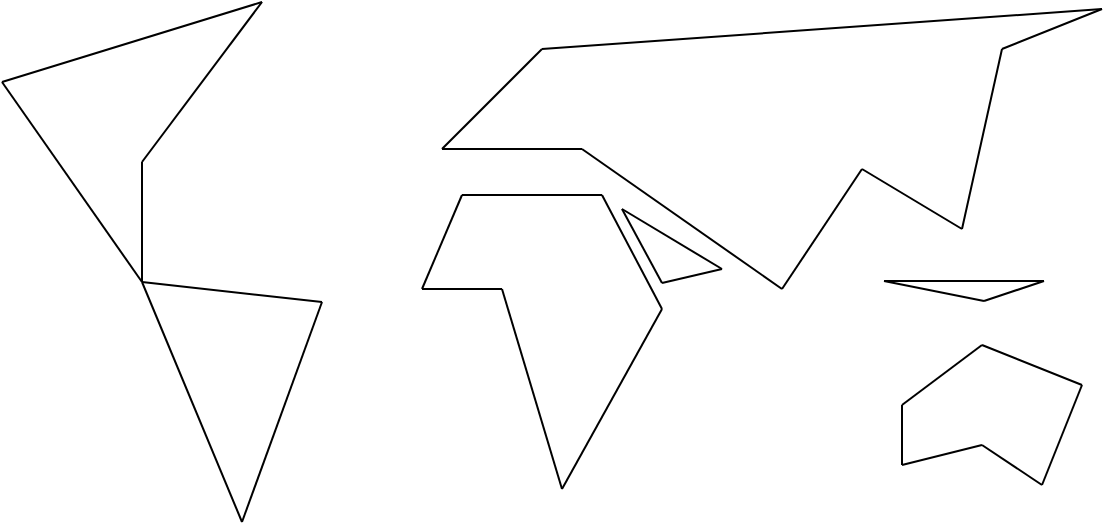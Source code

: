 <mxfile version="10.6.7" type="device"><diagram id="x6vuvb9Bh0kqsLbeSqLL" name="Page-1"><mxGraphModel dx="2493" dy="1962" grid="1" gridSize="10" guides="1" tooltips="1" connect="1" arrows="1" fold="1" page="1" pageScale="1" pageWidth="850" pageHeight="1100" math="0" shadow="0"><root><mxCell id="0"/><mxCell id="1" parent="0"/><mxCell id="K6cb017ib_GBRXcV8qUc-1" value="" style="endArrow=none;html=1;" edge="1" parent="1"><mxGeometry width="50" height="50" relative="1" as="geometry"><mxPoint x="-900" y="-40" as="sourcePoint"/><mxPoint x="-970" y="-140" as="targetPoint"/></mxGeometry></mxCell><mxCell id="K6cb017ib_GBRXcV8qUc-2" value="" style="endArrow=none;html=1;" edge="1" parent="1"><mxGeometry width="50" height="50" relative="1" as="geometry"><mxPoint x="-970" y="-140" as="sourcePoint"/><mxPoint x="-840" y="-180" as="targetPoint"/></mxGeometry></mxCell><mxCell id="K6cb017ib_GBRXcV8qUc-3" value="" style="endArrow=none;html=1;" edge="1" parent="1"><mxGeometry width="50" height="50" relative="1" as="geometry"><mxPoint x="-900" y="-40" as="sourcePoint"/><mxPoint x="-900" y="-100" as="targetPoint"/></mxGeometry></mxCell><mxCell id="K6cb017ib_GBRXcV8qUc-4" value="" style="endArrow=none;html=1;" edge="1" parent="1"><mxGeometry width="50" height="50" relative="1" as="geometry"><mxPoint x="-850" y="80" as="sourcePoint"/><mxPoint x="-900" y="-40" as="targetPoint"/></mxGeometry></mxCell><mxCell id="K6cb017ib_GBRXcV8qUc-5" value="" style="endArrow=none;html=1;" edge="1" parent="1"><mxGeometry width="50" height="50" relative="1" as="geometry"><mxPoint x="-810" y="-30" as="sourcePoint"/><mxPoint x="-900" y="-40" as="targetPoint"/></mxGeometry></mxCell><mxCell id="K6cb017ib_GBRXcV8qUc-6" value="" style="endArrow=none;html=1;" edge="1" parent="1"><mxGeometry width="50" height="50" relative="1" as="geometry"><mxPoint x="-810" y="-30" as="sourcePoint"/><mxPoint x="-850" y="80" as="targetPoint"/></mxGeometry></mxCell><mxCell id="K6cb017ib_GBRXcV8qUc-7" value="" style="endArrow=none;html=1;" edge="1" parent="1"><mxGeometry width="50" height="50" relative="1" as="geometry"><mxPoint x="-900" y="-100" as="sourcePoint"/><mxPoint x="-840" y="-180" as="targetPoint"/></mxGeometry></mxCell><mxCell id="K6cb017ib_GBRXcV8qUc-8" value="" style="endArrow=none;html=1;" edge="1" parent="1"><mxGeometry width="50" height="50" relative="1" as="geometry"><mxPoint x="-750" y="-106.5" as="sourcePoint"/><mxPoint x="-700" y="-156.5" as="targetPoint"/></mxGeometry></mxCell><mxCell id="K6cb017ib_GBRXcV8qUc-9" value="" style="endArrow=none;html=1;" edge="1" parent="1"><mxGeometry width="50" height="50" relative="1" as="geometry"><mxPoint x="-750" y="-106.5" as="sourcePoint"/><mxPoint x="-680" y="-106.5" as="targetPoint"/></mxGeometry></mxCell><mxCell id="K6cb017ib_GBRXcV8qUc-10" value="" style="endArrow=none;html=1;" edge="1" parent="1"><mxGeometry width="50" height="50" relative="1" as="geometry"><mxPoint x="-700" y="-156.5" as="sourcePoint"/><mxPoint x="-420" y="-176.5" as="targetPoint"/></mxGeometry></mxCell><mxCell id="K6cb017ib_GBRXcV8qUc-11" value="" style="endArrow=none;html=1;" edge="1" parent="1"><mxGeometry width="50" height="50" relative="1" as="geometry"><mxPoint x="-470" y="-156.5" as="sourcePoint"/><mxPoint x="-420" y="-176.5" as="targetPoint"/></mxGeometry></mxCell><mxCell id="K6cb017ib_GBRXcV8qUc-12" value="" style="endArrow=none;html=1;" edge="1" parent="1"><mxGeometry width="50" height="50" relative="1" as="geometry"><mxPoint x="-490" y="-66.5" as="sourcePoint"/><mxPoint x="-470" y="-156.5" as="targetPoint"/></mxGeometry></mxCell><mxCell id="K6cb017ib_GBRXcV8qUc-13" value="" style="endArrow=none;html=1;" edge="1" parent="1"><mxGeometry width="50" height="50" relative="1" as="geometry"><mxPoint x="-540" y="-96.5" as="sourcePoint"/><mxPoint x="-490" y="-66.5" as="targetPoint"/></mxGeometry></mxCell><mxCell id="K6cb017ib_GBRXcV8qUc-14" value="" style="endArrow=none;html=1;" edge="1" parent="1"><mxGeometry width="50" height="50" relative="1" as="geometry"><mxPoint x="-580" y="-36.5" as="sourcePoint"/><mxPoint x="-540" y="-96.5" as="targetPoint"/></mxGeometry></mxCell><mxCell id="K6cb017ib_GBRXcV8qUc-15" value="" style="endArrow=none;html=1;" edge="1" parent="1"><mxGeometry width="50" height="50" relative="1" as="geometry"><mxPoint x="-680" y="-106.5" as="sourcePoint"/><mxPoint x="-580" y="-36.5" as="targetPoint"/></mxGeometry></mxCell><mxCell id="K6cb017ib_GBRXcV8qUc-16" value="" style="endArrow=none;html=1;" edge="1" parent="1"><mxGeometry width="50" height="50" relative="1" as="geometry"><mxPoint x="-529" y="-40.5" as="sourcePoint"/><mxPoint x="-449" y="-40.5" as="targetPoint"/></mxGeometry></mxCell><mxCell id="K6cb017ib_GBRXcV8qUc-17" value="" style="endArrow=none;html=1;" edge="1" parent="1"><mxGeometry width="50" height="50" relative="1" as="geometry"><mxPoint x="-479" y="-30.5" as="sourcePoint"/><mxPoint x="-449" y="-40.5" as="targetPoint"/></mxGeometry></mxCell><mxCell id="K6cb017ib_GBRXcV8qUc-18" value="" style="endArrow=none;html=1;" edge="1" parent="1"><mxGeometry width="50" height="50" relative="1" as="geometry"><mxPoint x="-529" y="-40.5" as="sourcePoint"/><mxPoint x="-479" y="-30.5" as="targetPoint"/></mxGeometry></mxCell><mxCell id="K6cb017ib_GBRXcV8qUc-19" value="" style="endArrow=none;html=1;" edge="1" parent="1"><mxGeometry width="50" height="50" relative="1" as="geometry"><mxPoint x="-740" y="-83.5" as="sourcePoint"/><mxPoint x="-670" y="-83.5" as="targetPoint"/></mxGeometry></mxCell><mxCell id="K6cb017ib_GBRXcV8qUc-20" value="" style="endArrow=none;html=1;" edge="1" parent="1"><mxGeometry width="50" height="50" relative="1" as="geometry"><mxPoint x="-760" y="-36.5" as="sourcePoint"/><mxPoint x="-740" y="-83.5" as="targetPoint"/></mxGeometry></mxCell><mxCell id="K6cb017ib_GBRXcV8qUc-21" value="" style="endArrow=none;html=1;" edge="1" parent="1"><mxGeometry width="50" height="50" relative="1" as="geometry"><mxPoint x="-720" y="-36.5" as="sourcePoint"/><mxPoint x="-760" y="-36.5" as="targetPoint"/></mxGeometry></mxCell><mxCell id="K6cb017ib_GBRXcV8qUc-22" value="" style="endArrow=none;html=1;" edge="1" parent="1"><mxGeometry width="50" height="50" relative="1" as="geometry"><mxPoint x="-690" y="63.5" as="sourcePoint"/><mxPoint x="-720" y="-36.5" as="targetPoint"/></mxGeometry></mxCell><mxCell id="K6cb017ib_GBRXcV8qUc-23" value="" style="endArrow=none;html=1;" edge="1" parent="1"><mxGeometry width="50" height="50" relative="1" as="geometry"><mxPoint x="-690" y="63.5" as="sourcePoint"/><mxPoint x="-640" y="-26.5" as="targetPoint"/></mxGeometry></mxCell><mxCell id="K6cb017ib_GBRXcV8qUc-24" value="" style="endArrow=none;html=1;" edge="1" parent="1"><mxGeometry width="50" height="50" relative="1" as="geometry"><mxPoint x="-640" y="-26.5" as="sourcePoint"/><mxPoint x="-670" y="-83.5" as="targetPoint"/></mxGeometry></mxCell><mxCell id="K6cb017ib_GBRXcV8qUc-25" value="" style="endArrow=none;html=1;" edge="1" parent="1"><mxGeometry width="50" height="50" relative="1" as="geometry"><mxPoint x="-640" y="-39.5" as="sourcePoint"/><mxPoint x="-660" y="-76.5" as="targetPoint"/></mxGeometry></mxCell><mxCell id="K6cb017ib_GBRXcV8qUc-26" value="" style="endArrow=none;html=1;" edge="1" parent="1"><mxGeometry width="50" height="50" relative="1" as="geometry"><mxPoint x="-610" y="-46.5" as="sourcePoint"/><mxPoint x="-660" y="-76.5" as="targetPoint"/></mxGeometry></mxCell><mxCell id="K6cb017ib_GBRXcV8qUc-27" value="" style="endArrow=none;html=1;" edge="1" parent="1"><mxGeometry width="50" height="50" relative="1" as="geometry"><mxPoint x="-610" y="-46.5" as="sourcePoint"/><mxPoint x="-640" y="-39.5" as="targetPoint"/></mxGeometry></mxCell><mxCell id="K6cb017ib_GBRXcV8qUc-28" value="" style="endArrow=none;html=1;" edge="1" parent="1"><mxGeometry width="50" height="50" relative="1" as="geometry"><mxPoint x="-520" y="21.5" as="sourcePoint"/><mxPoint x="-480" y="-8.5" as="targetPoint"/></mxGeometry></mxCell><mxCell id="K6cb017ib_GBRXcV8qUc-29" value="" style="endArrow=none;html=1;" edge="1" parent="1"><mxGeometry width="50" height="50" relative="1" as="geometry"><mxPoint x="-520" y="51.5" as="sourcePoint"/><mxPoint x="-520" y="21.5" as="targetPoint"/></mxGeometry></mxCell><mxCell id="K6cb017ib_GBRXcV8qUc-30" value="" style="endArrow=none;html=1;" edge="1" parent="1"><mxGeometry width="50" height="50" relative="1" as="geometry"><mxPoint x="-520" y="51.5" as="sourcePoint"/><mxPoint x="-480" y="41.5" as="targetPoint"/></mxGeometry></mxCell><mxCell id="K6cb017ib_GBRXcV8qUc-31" value="" style="endArrow=none;html=1;" edge="1" parent="1"><mxGeometry width="50" height="50" relative="1" as="geometry"><mxPoint x="-480" y="41.5" as="sourcePoint"/><mxPoint x="-450" y="61.5" as="targetPoint"/></mxGeometry></mxCell><mxCell id="K6cb017ib_GBRXcV8qUc-32" value="" style="endArrow=none;html=1;" edge="1" parent="1"><mxGeometry width="50" height="50" relative="1" as="geometry"><mxPoint x="-430" y="11.5" as="sourcePoint"/><mxPoint x="-450" y="61.5" as="targetPoint"/></mxGeometry></mxCell><mxCell id="K6cb017ib_GBRXcV8qUc-33" value="" style="endArrow=none;html=1;" edge="1" parent="1"><mxGeometry width="50" height="50" relative="1" as="geometry"><mxPoint x="-480" y="-8.5" as="sourcePoint"/><mxPoint x="-430" y="11.5" as="targetPoint"/></mxGeometry></mxCell></root></mxGraphModel></diagram></mxfile>